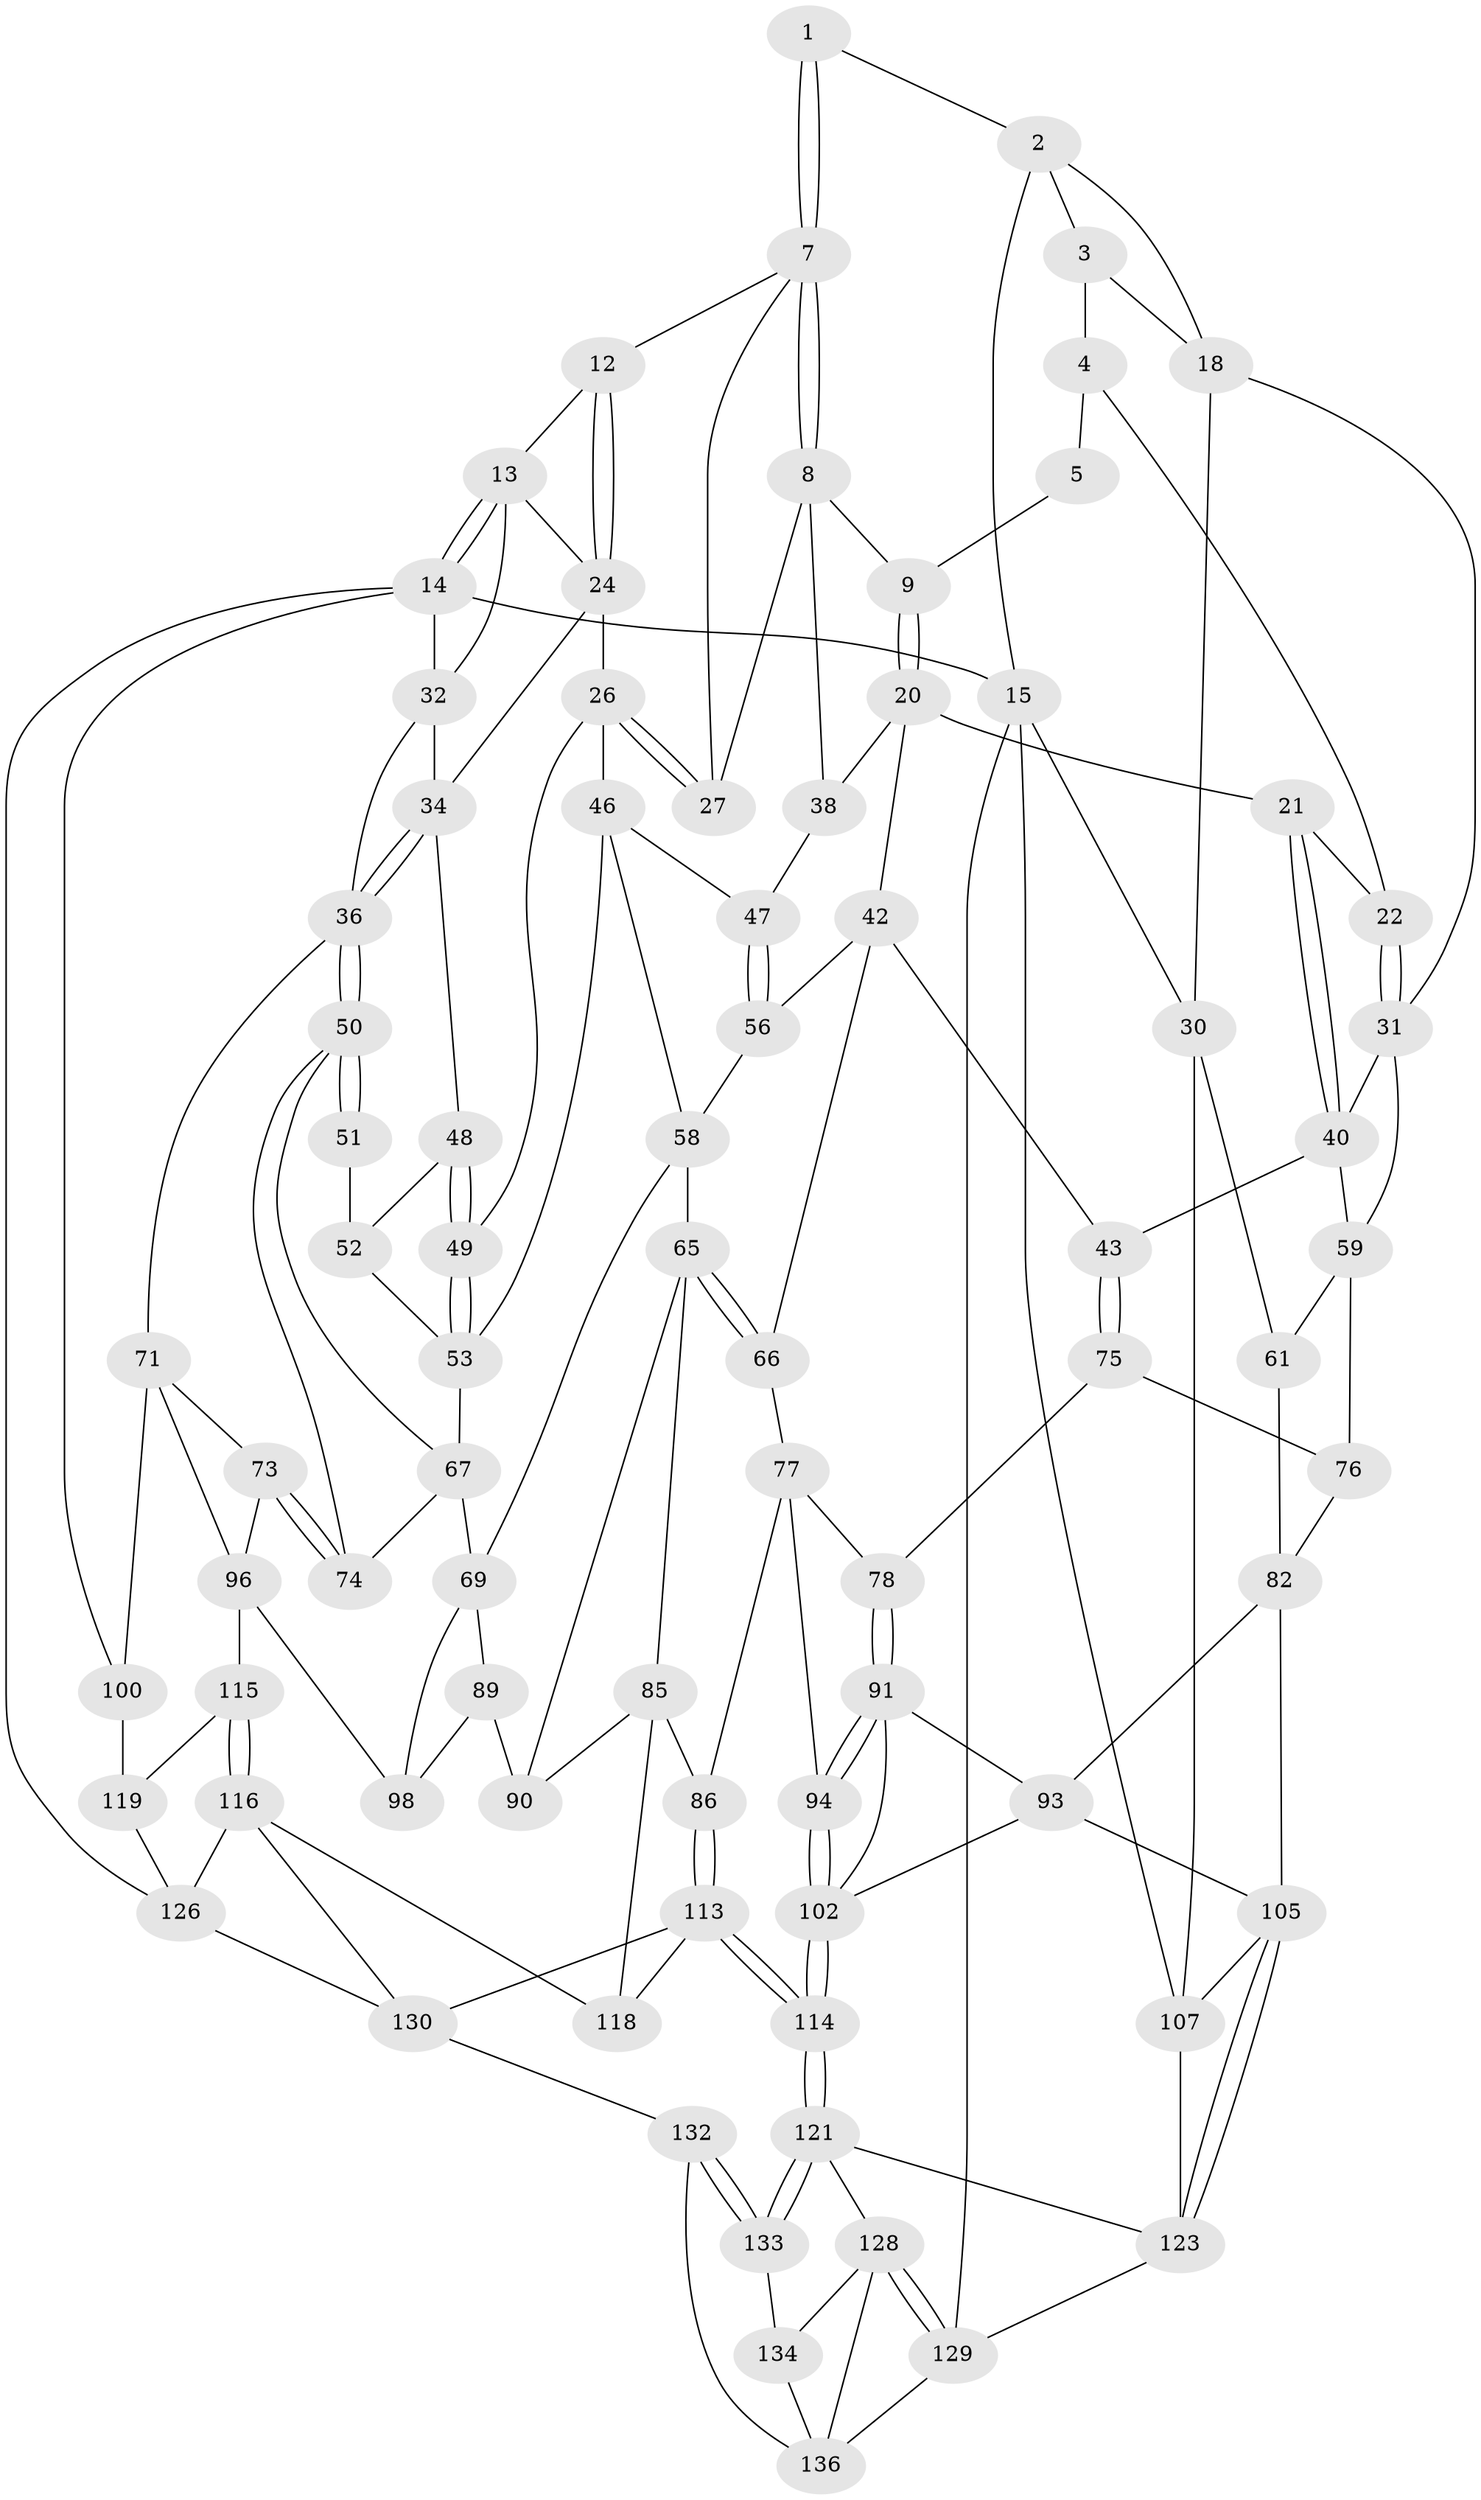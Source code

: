 // original degree distribution, {3: 0.014492753623188406, 4: 0.2246376811594203, 5: 0.5507246376811594, 6: 0.21014492753623187}
// Generated by graph-tools (version 1.1) at 2025/11/02/27/25 16:11:58]
// undirected, 81 vertices, 172 edges
graph export_dot {
graph [start="1"]
  node [color=gray90,style=filled];
  1 [pos="+0.27750407746939093+0"];
  2 [pos="+0.021133365424845618+0",super="+16"];
  3 [pos="+0.1438697377463616+0",super="+17"];
  4 [pos="+0.17229963835395365+0.022700573933632763",super="+19"];
  5 [pos="+0.19702449571345826+0.014853278375562419",super="+6"];
  7 [pos="+0.41219357904806747+0",super="+11"];
  8 [pos="+0.3899010617256125+0",super="+28"];
  9 [pos="+0.26681074180368425+0.12980114126830597",super="+10"];
  12 [pos="+0.6284770996646095+0"];
  13 [pos="+0.9649895844547834+0",super="+23"];
  14 [pos="+1+0",super="+99"];
  15 [pos="+0+0",super="+110"];
  18 [pos="+0.09142736820273129+0.070930900839637",super="+29"];
  20 [pos="+0.26481308071793397+0.13560921318957064",super="+39"];
  21 [pos="+0.23055278060658024+0.14247438582882588"];
  22 [pos="+0.2275248942432858+0.1416805698414792"];
  24 [pos="+0.7765968051657565+0.113805717157646",super="+25"];
  26 [pos="+0.7124768146346032+0.17498736672370163",super="+45"];
  27 [pos="+0.5968702608371296+0.0750981293875496"];
  30 [pos="+0+0.18500746097534745",super="+62"];
  31 [pos="+0+0.20821098578749472",super="+41"];
  32 [pos="+1+0",super="+33"];
  34 [pos="+0.9081152018205879+0.18563542072795544",super="+35"];
  36 [pos="+1+0.3504340450727368",super="+37"];
  38 [pos="+0.4788582388541154+0.1800920200552832"];
  40 [pos="+0.19843462604719514+0.21035770079810598",super="+44"];
  42 [pos="+0.36731119417747526+0.3124449573976196",super="+57"];
  43 [pos="+0.21611192744081523+0.3633339360075577"];
  46 [pos="+0.6926464567217452+0.19298322067602205",super="+55"];
  47 [pos="+0.5660999255728708+0.23302158909920473"];
  48 [pos="+0.8480270424412314+0.28188509367679804"];
  49 [pos="+0.7581520811515778+0.30151711180307983"];
  50 [pos="+0.9289506615309521+0.3477733873992424",super="+70"];
  51 [pos="+0.9081296199584049+0.3374368868298608"];
  52 [pos="+0.8646518777204959+0.29809759401273456",super="+63"];
  53 [pos="+0.7386934482718256+0.3715155793049119",super="+54"];
  56 [pos="+0.5805568557784966+0.33139863202728975"];
  58 [pos="+0.5831496373769375+0.33427054707288395",super="+64"];
  59 [pos="+0.08300609036726053+0.29047215373134",super="+60"];
  61 [pos="+0.025449722309340783+0.4468854820349724"];
  65 [pos="+0.49873802646979803+0.4692105565110481",super="+84"];
  66 [pos="+0.41184803435032175+0.4253336664122723"];
  67 [pos="+0.723931222993229+0.4541125614453473",super="+68"];
  69 [pos="+0.7191689181943394+0.4768318462992719",super="+88"];
  71 [pos="+1+0.505659556074752",super="+72"];
  73 [pos="+0.9397054662755356+0.5176501659479993",super="+95"];
  74 [pos="+0.8668398989017609+0.4698425092341166",super="+81"];
  75 [pos="+0.20634636688871993+0.3955702441868056",super="+79"];
  76 [pos="+0.07981130680771835+0.43718202571413295",super="+80"];
  77 [pos="+0.3814093500766472+0.4694643843180439",super="+87"];
  78 [pos="+0.22721235426824182+0.4991332668690465"];
  82 [pos="+0.0924614153864205+0.5565848633817934",super="+83"];
  85 [pos="+0.44471828915060135+0.6321194524040561",super="+112"];
  86 [pos="+0.4203209612609598+0.6388349800443047"];
  89 [pos="+0.620991939619416+0.5396056764119678",super="+108"];
  90 [pos="+0.5750773493942041+0.5535302413451484",super="+111"];
  91 [pos="+0.23491858868597523+0.5351573740719798",super="+92"];
  93 [pos="+0.10321072647980466+0.567215654592244",super="+104"];
  94 [pos="+0.25913387950169076+0.5870782406328596"];
  96 [pos="+0.831297216465002+0.6501634083550514",super="+97"];
  98 [pos="+0.7249163084309012+0.6544026891523016"];
  100 [pos="+1+0.7476295103629408",super="+101"];
  102 [pos="+0.2638325524107271+0.6926131147778746",super="+103"];
  105 [pos="+0.08518877217864376+0.7070748646644669",super="+106"];
  107 [pos="+0+0.6197045388278106",super="+109"];
  113 [pos="+0.3364153440916666+0.7352638352017183",super="+120"];
  114 [pos="+0.3064378881858155+0.7384975762512483"];
  115 [pos="+0.8321161720862482+0.7287141259767558"];
  116 [pos="+0.7627014836413749+0.8215005687006379",super="+117"];
  118 [pos="+0.598765308990141+0.7460706399666746"];
  119 [pos="+0.8782990055717641+0.7380098858076498",super="+125"];
  121 [pos="+0.3043808114945387+0.7420905050794983",super="+122"];
  123 [pos="+0.07532994936659373+0.739108521390829",super="+124"];
  126 [pos="+0.9865932772900118+1",super="+127"];
  128 [pos="+0.10344735278126045+0.8859920616093067",super="+135"];
  129 [pos="+0.05276738222380248+0.8788428064742813",super="+137"];
  130 [pos="+0.5212817938247436+0.9830270223818103",super="+131"];
  132 [pos="+0.47700591503118+1"];
  133 [pos="+0.2852421594820512+0.8475939546214993"];
  134 [pos="+0.21580016889622902+0.9173653510311124"];
  136 [pos="+0.20174105086204924+1",super="+138"];
  1 -- 2;
  1 -- 7;
  1 -- 7;
  2 -- 3;
  2 -- 18;
  2 -- 15;
  3 -- 4 [weight=2];
  3 -- 18;
  4 -- 5;
  4 -- 22;
  5 -- 9 [weight=2];
  7 -- 8;
  7 -- 8;
  7 -- 27;
  7 -- 12;
  8 -- 9;
  8 -- 27;
  8 -- 38;
  9 -- 20;
  9 -- 20;
  12 -- 13;
  12 -- 24;
  12 -- 24;
  13 -- 14;
  13 -- 14;
  13 -- 24;
  13 -- 32;
  14 -- 15 [weight=2];
  14 -- 32;
  14 -- 126;
  14 -- 100;
  15 -- 30;
  15 -- 129;
  15 -- 107;
  18 -- 30;
  18 -- 31;
  20 -- 21;
  20 -- 42;
  20 -- 38;
  21 -- 22;
  21 -- 40;
  21 -- 40;
  22 -- 31;
  22 -- 31;
  24 -- 26;
  24 -- 34;
  26 -- 27;
  26 -- 27;
  26 -- 49;
  26 -- 46;
  30 -- 107;
  30 -- 61;
  31 -- 40;
  31 -- 59;
  32 -- 34;
  32 -- 36;
  34 -- 36;
  34 -- 36;
  34 -- 48;
  36 -- 50;
  36 -- 50;
  36 -- 71;
  38 -- 47;
  40 -- 59;
  40 -- 43;
  42 -- 43;
  42 -- 56;
  42 -- 66;
  43 -- 75;
  43 -- 75;
  46 -- 47;
  46 -- 58;
  46 -- 53;
  47 -- 56;
  47 -- 56;
  48 -- 49;
  48 -- 49;
  48 -- 52;
  49 -- 53;
  49 -- 53;
  50 -- 51;
  50 -- 51;
  50 -- 67;
  50 -- 74;
  51 -- 52 [weight=2];
  52 -- 53;
  53 -- 67;
  56 -- 58;
  58 -- 65;
  58 -- 69;
  59 -- 76;
  59 -- 61;
  61 -- 82;
  65 -- 66;
  65 -- 66;
  65 -- 90;
  65 -- 85;
  66 -- 77;
  67 -- 69;
  67 -- 74;
  69 -- 89;
  69 -- 98;
  71 -- 100;
  71 -- 96;
  71 -- 73;
  73 -- 74 [weight=2];
  73 -- 74;
  73 -- 96;
  75 -- 76 [weight=2];
  75 -- 78;
  76 -- 82;
  77 -- 78;
  77 -- 94;
  77 -- 86;
  78 -- 91;
  78 -- 91;
  82 -- 93;
  82 -- 105;
  85 -- 86;
  85 -- 90;
  85 -- 118;
  86 -- 113;
  86 -- 113;
  89 -- 90 [weight=2];
  89 -- 98;
  91 -- 94;
  91 -- 94;
  91 -- 93;
  91 -- 102;
  93 -- 105;
  93 -- 102;
  94 -- 102;
  94 -- 102;
  96 -- 98;
  96 -- 115;
  100 -- 119 [weight=2];
  102 -- 114;
  102 -- 114;
  105 -- 123;
  105 -- 123;
  105 -- 107;
  107 -- 123;
  113 -- 114;
  113 -- 114;
  113 -- 130;
  113 -- 118;
  114 -- 121;
  114 -- 121;
  115 -- 116;
  115 -- 116;
  115 -- 119;
  116 -- 130;
  116 -- 118;
  116 -- 126;
  119 -- 126;
  121 -- 133;
  121 -- 133;
  121 -- 128;
  121 -- 123;
  123 -- 129;
  126 -- 130;
  128 -- 129;
  128 -- 129;
  128 -- 136;
  128 -- 134;
  129 -- 136;
  130 -- 132;
  132 -- 133;
  132 -- 133;
  132 -- 136;
  133 -- 134;
  134 -- 136;
}
